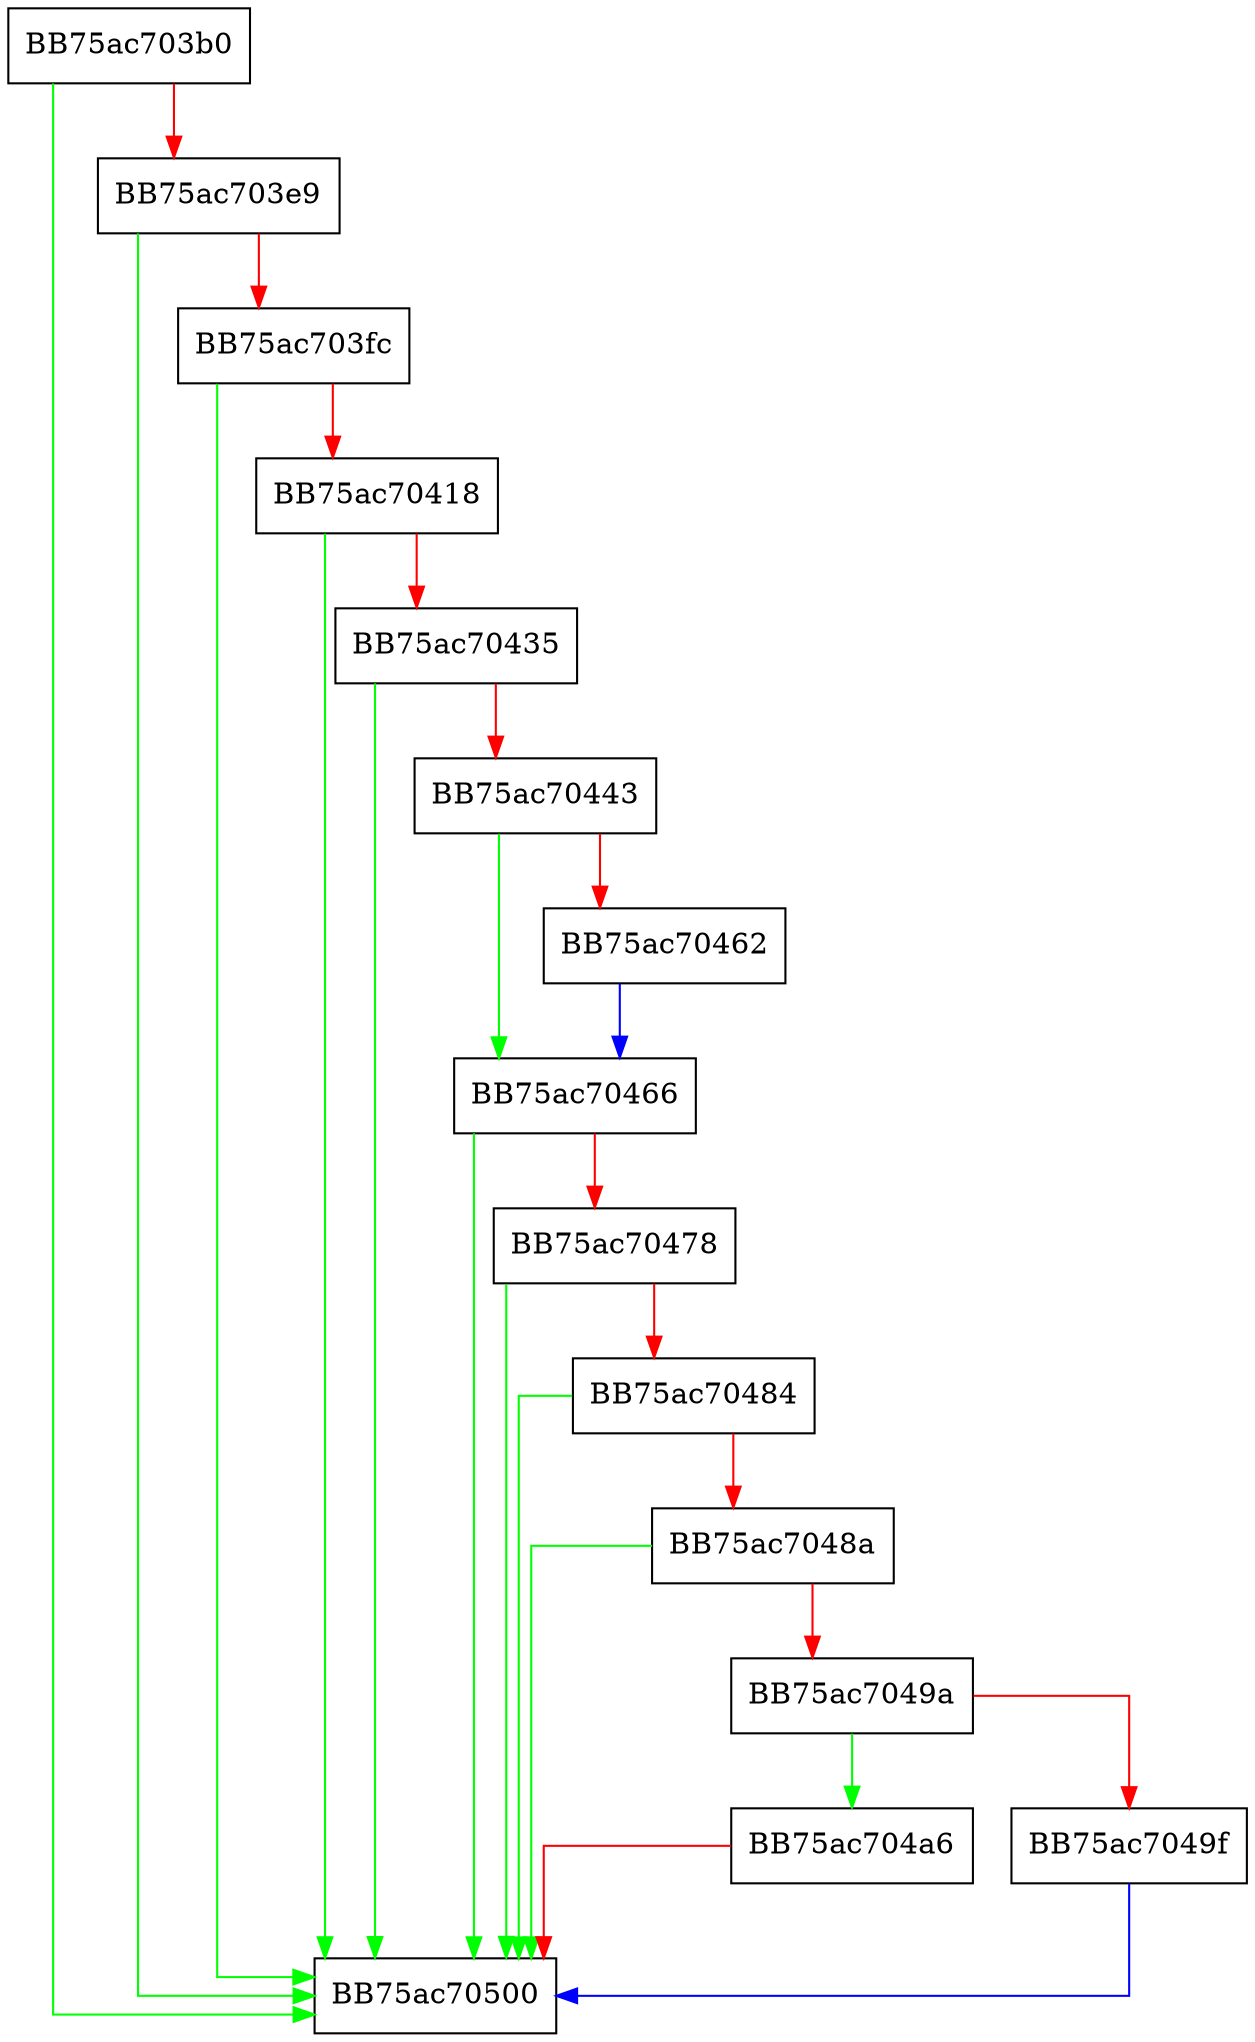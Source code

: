 digraph FindNext {
  node [shape="box"];
  graph [splines=ortho];
  BB75ac703b0 -> BB75ac70500 [color="green"];
  BB75ac703b0 -> BB75ac703e9 [color="red"];
  BB75ac703e9 -> BB75ac70500 [color="green"];
  BB75ac703e9 -> BB75ac703fc [color="red"];
  BB75ac703fc -> BB75ac70500 [color="green"];
  BB75ac703fc -> BB75ac70418 [color="red"];
  BB75ac70418 -> BB75ac70500 [color="green"];
  BB75ac70418 -> BB75ac70435 [color="red"];
  BB75ac70435 -> BB75ac70500 [color="green"];
  BB75ac70435 -> BB75ac70443 [color="red"];
  BB75ac70443 -> BB75ac70466 [color="green"];
  BB75ac70443 -> BB75ac70462 [color="red"];
  BB75ac70462 -> BB75ac70466 [color="blue"];
  BB75ac70466 -> BB75ac70500 [color="green"];
  BB75ac70466 -> BB75ac70478 [color="red"];
  BB75ac70478 -> BB75ac70500 [color="green"];
  BB75ac70478 -> BB75ac70484 [color="red"];
  BB75ac70484 -> BB75ac70500 [color="green"];
  BB75ac70484 -> BB75ac7048a [color="red"];
  BB75ac7048a -> BB75ac70500 [color="green"];
  BB75ac7048a -> BB75ac7049a [color="red"];
  BB75ac7049a -> BB75ac704a6 [color="green"];
  BB75ac7049a -> BB75ac7049f [color="red"];
  BB75ac7049f -> BB75ac70500 [color="blue"];
  BB75ac704a6 -> BB75ac70500 [color="red"];
}